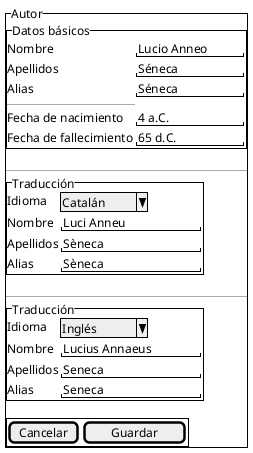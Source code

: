 @startuml
salt
{^"Autor"
{^"Datos básicos"
  Nombre                    | "Lucio Anneo  "
  Apellidos                 | "Séneca       "
  Alias                     | "Séneca       "
  --
  Fecha de nacimiento       | "4 a.C.       "
  Fecha de fallecimiento    | "65 d.C.      "
  }
  --
{^"Traducción"
  Idioma                    | ^Catalán  ^
  Nombre                    | "Luci Anneu       "
  Apellidos                 | "Sèneca           "
  Alias                     | "Sèneca           "
}
  --
{^"Traducción"
  Idioma                    | ^Inglés   ^
  Nombre                    | "Lucius Annaeus   "
  Apellidos                 | "Seneca           "
  Alias                     | "Seneca           "
}
{+
    [Cancelar] | [  Guardar   ]
}
}

@enduml
